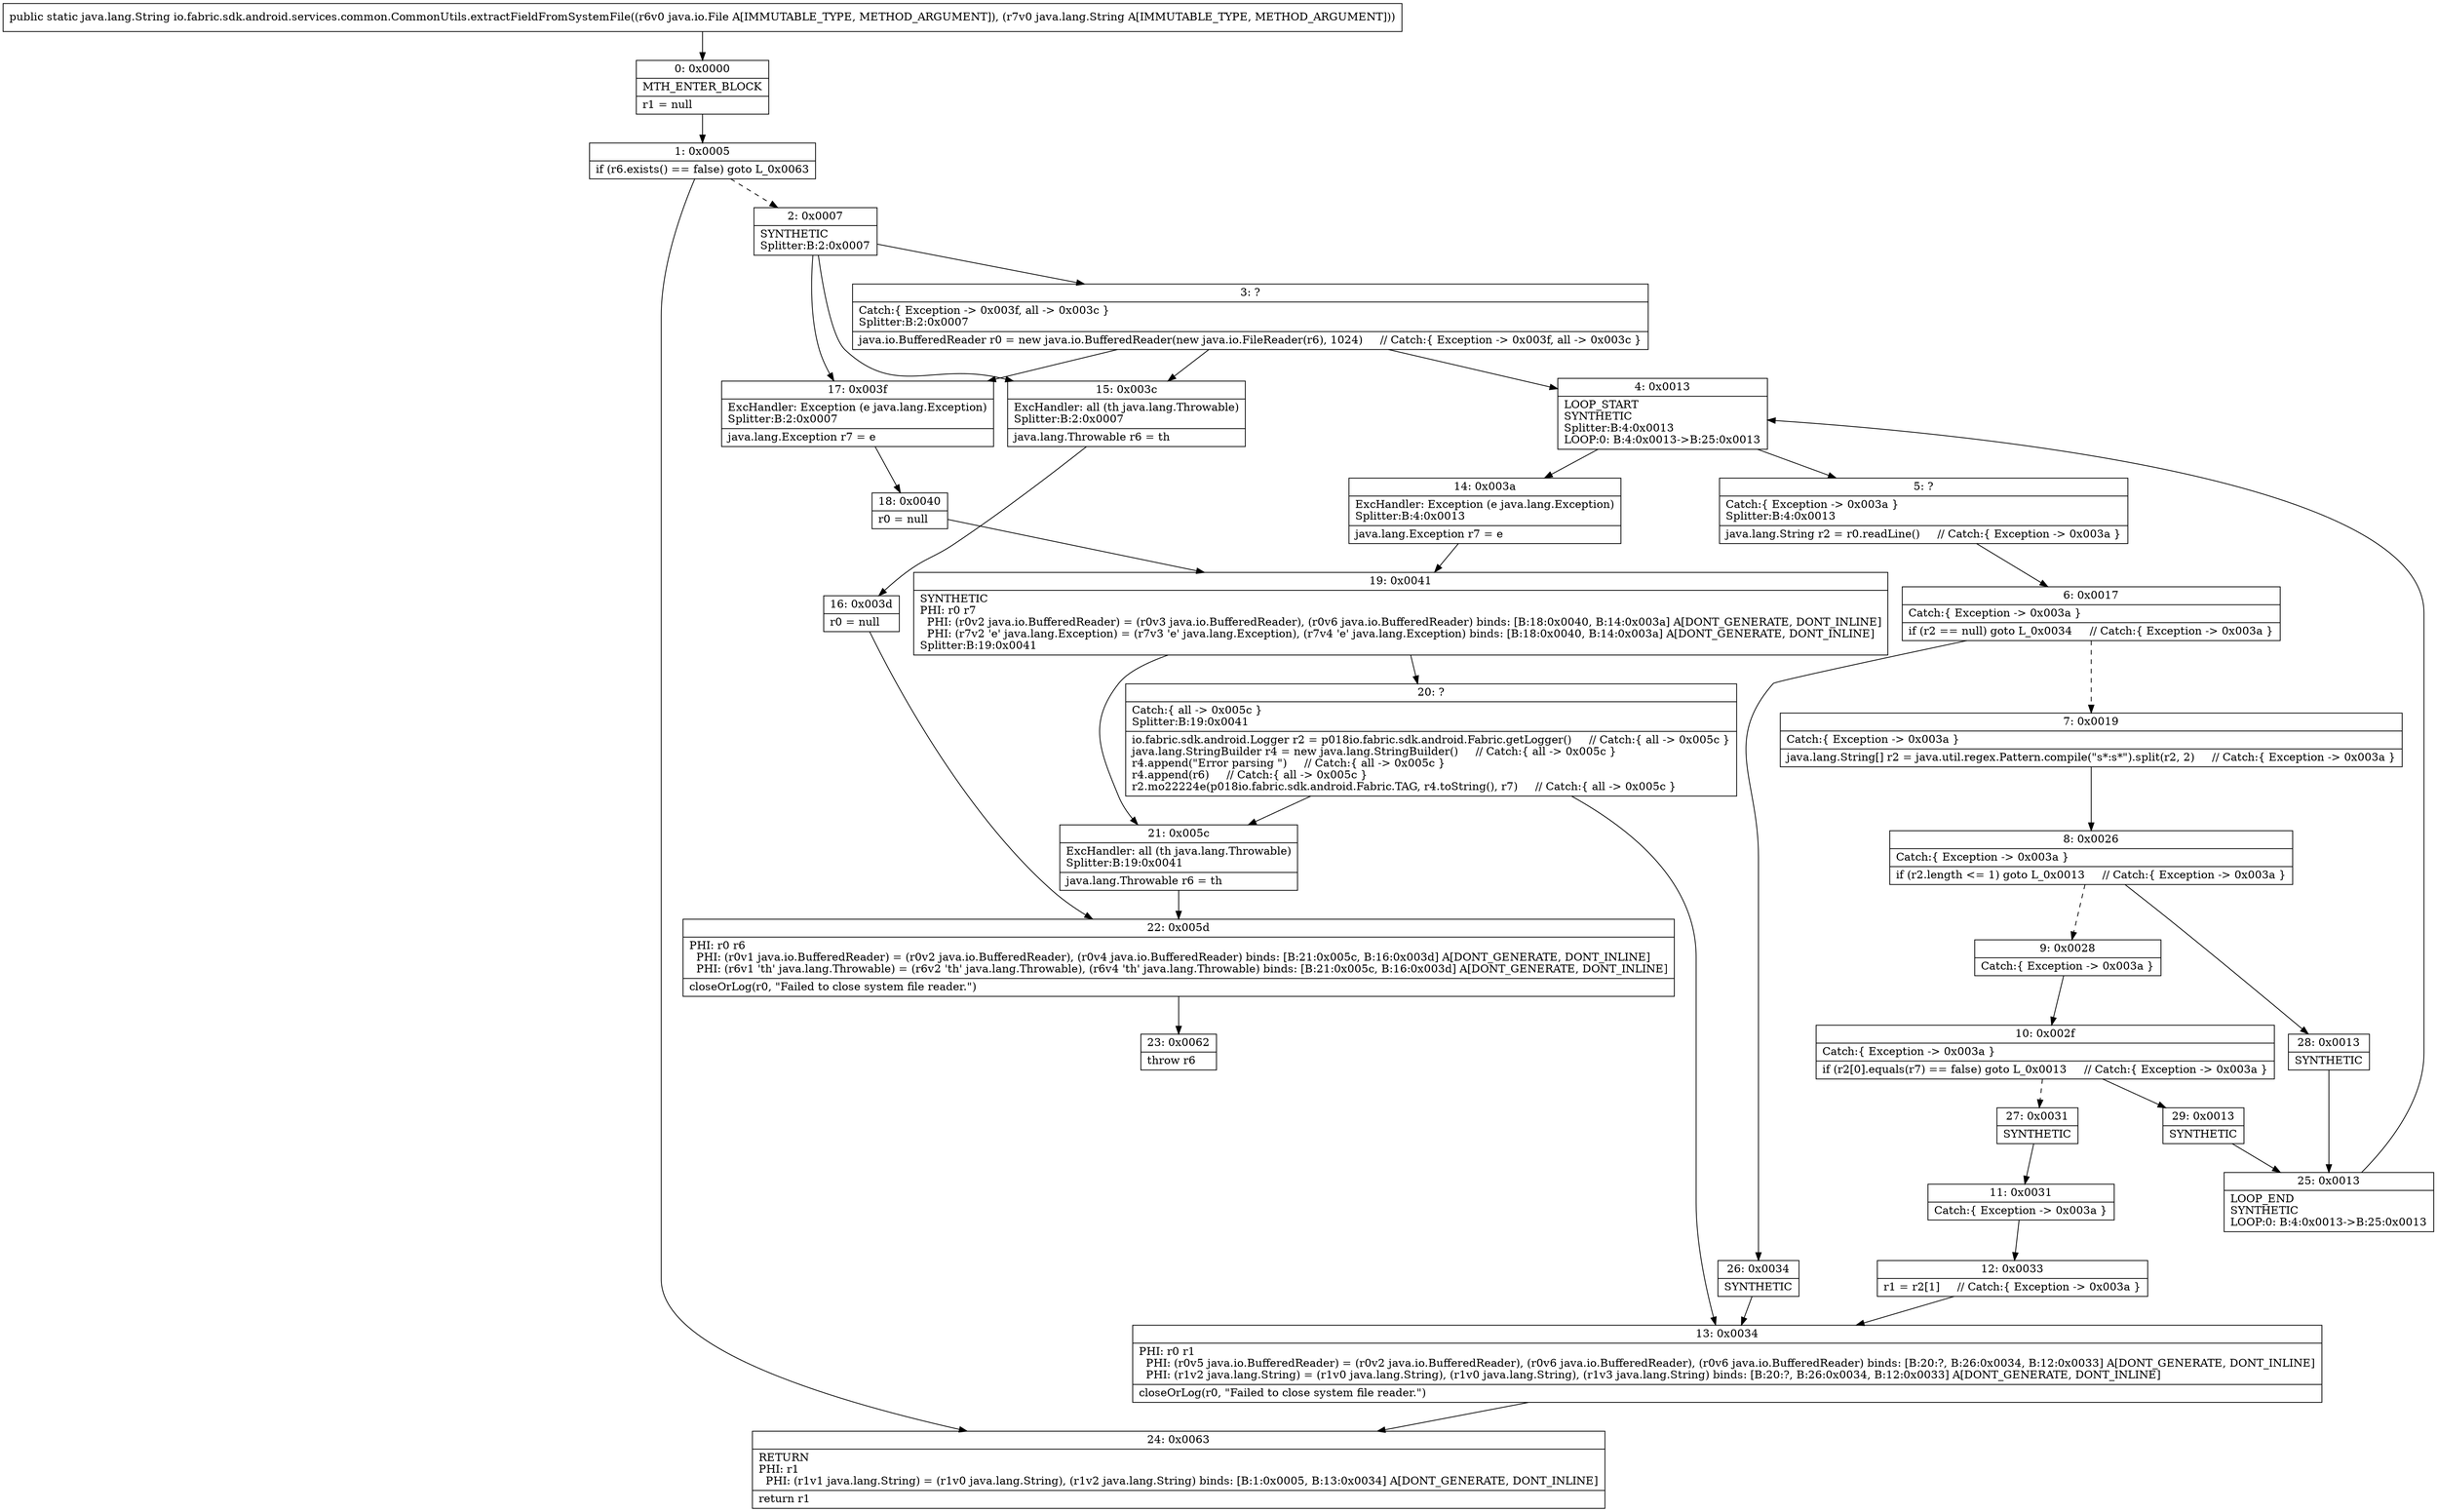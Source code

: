 digraph "CFG forio.fabric.sdk.android.services.common.CommonUtils.extractFieldFromSystemFile(Ljava\/io\/File;Ljava\/lang\/String;)Ljava\/lang\/String;" {
Node_0 [shape=record,label="{0\:\ 0x0000|MTH_ENTER_BLOCK\l|r1 = null\l}"];
Node_1 [shape=record,label="{1\:\ 0x0005|if (r6.exists() == false) goto L_0x0063\l}"];
Node_2 [shape=record,label="{2\:\ 0x0007|SYNTHETIC\lSplitter:B:2:0x0007\l}"];
Node_3 [shape=record,label="{3\:\ ?|Catch:\{ Exception \-\> 0x003f, all \-\> 0x003c \}\lSplitter:B:2:0x0007\l|java.io.BufferedReader r0 = new java.io.BufferedReader(new java.io.FileReader(r6), 1024)     \/\/ Catch:\{ Exception \-\> 0x003f, all \-\> 0x003c \}\l}"];
Node_4 [shape=record,label="{4\:\ 0x0013|LOOP_START\lSYNTHETIC\lSplitter:B:4:0x0013\lLOOP:0: B:4:0x0013\-\>B:25:0x0013\l}"];
Node_5 [shape=record,label="{5\:\ ?|Catch:\{ Exception \-\> 0x003a \}\lSplitter:B:4:0x0013\l|java.lang.String r2 = r0.readLine()     \/\/ Catch:\{ Exception \-\> 0x003a \}\l}"];
Node_6 [shape=record,label="{6\:\ 0x0017|Catch:\{ Exception \-\> 0x003a \}\l|if (r2 == null) goto L_0x0034     \/\/ Catch:\{ Exception \-\> 0x003a \}\l}"];
Node_7 [shape=record,label="{7\:\ 0x0019|Catch:\{ Exception \-\> 0x003a \}\l|java.lang.String[] r2 = java.util.regex.Pattern.compile(\"s*:s*\").split(r2, 2)     \/\/ Catch:\{ Exception \-\> 0x003a \}\l}"];
Node_8 [shape=record,label="{8\:\ 0x0026|Catch:\{ Exception \-\> 0x003a \}\l|if (r2.length \<= 1) goto L_0x0013     \/\/ Catch:\{ Exception \-\> 0x003a \}\l}"];
Node_9 [shape=record,label="{9\:\ 0x0028|Catch:\{ Exception \-\> 0x003a \}\l}"];
Node_10 [shape=record,label="{10\:\ 0x002f|Catch:\{ Exception \-\> 0x003a \}\l|if (r2[0].equals(r7) == false) goto L_0x0013     \/\/ Catch:\{ Exception \-\> 0x003a \}\l}"];
Node_11 [shape=record,label="{11\:\ 0x0031|Catch:\{ Exception \-\> 0x003a \}\l}"];
Node_12 [shape=record,label="{12\:\ 0x0033|r1 = r2[1]     \/\/ Catch:\{ Exception \-\> 0x003a \}\l}"];
Node_13 [shape=record,label="{13\:\ 0x0034|PHI: r0 r1 \l  PHI: (r0v5 java.io.BufferedReader) = (r0v2 java.io.BufferedReader), (r0v6 java.io.BufferedReader), (r0v6 java.io.BufferedReader) binds: [B:20:?, B:26:0x0034, B:12:0x0033] A[DONT_GENERATE, DONT_INLINE]\l  PHI: (r1v2 java.lang.String) = (r1v0 java.lang.String), (r1v0 java.lang.String), (r1v3 java.lang.String) binds: [B:20:?, B:26:0x0034, B:12:0x0033] A[DONT_GENERATE, DONT_INLINE]\l|closeOrLog(r0, \"Failed to close system file reader.\")\l}"];
Node_14 [shape=record,label="{14\:\ 0x003a|ExcHandler: Exception (e java.lang.Exception)\lSplitter:B:4:0x0013\l|java.lang.Exception r7 = e\l}"];
Node_15 [shape=record,label="{15\:\ 0x003c|ExcHandler: all (th java.lang.Throwable)\lSplitter:B:2:0x0007\l|java.lang.Throwable r6 = th\l}"];
Node_16 [shape=record,label="{16\:\ 0x003d|r0 = null\l}"];
Node_17 [shape=record,label="{17\:\ 0x003f|ExcHandler: Exception (e java.lang.Exception)\lSplitter:B:2:0x0007\l|java.lang.Exception r7 = e\l}"];
Node_18 [shape=record,label="{18\:\ 0x0040|r0 = null\l}"];
Node_19 [shape=record,label="{19\:\ 0x0041|SYNTHETIC\lPHI: r0 r7 \l  PHI: (r0v2 java.io.BufferedReader) = (r0v3 java.io.BufferedReader), (r0v6 java.io.BufferedReader) binds: [B:18:0x0040, B:14:0x003a] A[DONT_GENERATE, DONT_INLINE]\l  PHI: (r7v2 'e' java.lang.Exception) = (r7v3 'e' java.lang.Exception), (r7v4 'e' java.lang.Exception) binds: [B:18:0x0040, B:14:0x003a] A[DONT_GENERATE, DONT_INLINE]\lSplitter:B:19:0x0041\l}"];
Node_20 [shape=record,label="{20\:\ ?|Catch:\{ all \-\> 0x005c \}\lSplitter:B:19:0x0041\l|io.fabric.sdk.android.Logger r2 = p018io.fabric.sdk.android.Fabric.getLogger()     \/\/ Catch:\{ all \-\> 0x005c \}\ljava.lang.StringBuilder r4 = new java.lang.StringBuilder()     \/\/ Catch:\{ all \-\> 0x005c \}\lr4.append(\"Error parsing \")     \/\/ Catch:\{ all \-\> 0x005c \}\lr4.append(r6)     \/\/ Catch:\{ all \-\> 0x005c \}\lr2.mo22224e(p018io.fabric.sdk.android.Fabric.TAG, r4.toString(), r7)     \/\/ Catch:\{ all \-\> 0x005c \}\l}"];
Node_21 [shape=record,label="{21\:\ 0x005c|ExcHandler: all (th java.lang.Throwable)\lSplitter:B:19:0x0041\l|java.lang.Throwable r6 = th\l}"];
Node_22 [shape=record,label="{22\:\ 0x005d|PHI: r0 r6 \l  PHI: (r0v1 java.io.BufferedReader) = (r0v2 java.io.BufferedReader), (r0v4 java.io.BufferedReader) binds: [B:21:0x005c, B:16:0x003d] A[DONT_GENERATE, DONT_INLINE]\l  PHI: (r6v1 'th' java.lang.Throwable) = (r6v2 'th' java.lang.Throwable), (r6v4 'th' java.lang.Throwable) binds: [B:21:0x005c, B:16:0x003d] A[DONT_GENERATE, DONT_INLINE]\l|closeOrLog(r0, \"Failed to close system file reader.\")\l}"];
Node_23 [shape=record,label="{23\:\ 0x0062|throw r6\l}"];
Node_24 [shape=record,label="{24\:\ 0x0063|RETURN\lPHI: r1 \l  PHI: (r1v1 java.lang.String) = (r1v0 java.lang.String), (r1v2 java.lang.String) binds: [B:1:0x0005, B:13:0x0034] A[DONT_GENERATE, DONT_INLINE]\l|return r1\l}"];
Node_25 [shape=record,label="{25\:\ 0x0013|LOOP_END\lSYNTHETIC\lLOOP:0: B:4:0x0013\-\>B:25:0x0013\l}"];
Node_26 [shape=record,label="{26\:\ 0x0034|SYNTHETIC\l}"];
Node_27 [shape=record,label="{27\:\ 0x0031|SYNTHETIC\l}"];
Node_28 [shape=record,label="{28\:\ 0x0013|SYNTHETIC\l}"];
Node_29 [shape=record,label="{29\:\ 0x0013|SYNTHETIC\l}"];
MethodNode[shape=record,label="{public static java.lang.String io.fabric.sdk.android.services.common.CommonUtils.extractFieldFromSystemFile((r6v0 java.io.File A[IMMUTABLE_TYPE, METHOD_ARGUMENT]), (r7v0 java.lang.String A[IMMUTABLE_TYPE, METHOD_ARGUMENT])) }"];
MethodNode -> Node_0;
Node_0 -> Node_1;
Node_1 -> Node_2[style=dashed];
Node_1 -> Node_24;
Node_2 -> Node_3;
Node_2 -> Node_17;
Node_2 -> Node_15;
Node_3 -> Node_4;
Node_3 -> Node_17;
Node_3 -> Node_15;
Node_4 -> Node_5;
Node_4 -> Node_14;
Node_5 -> Node_6;
Node_6 -> Node_7[style=dashed];
Node_6 -> Node_26;
Node_7 -> Node_8;
Node_8 -> Node_9[style=dashed];
Node_8 -> Node_28;
Node_9 -> Node_10;
Node_10 -> Node_27[style=dashed];
Node_10 -> Node_29;
Node_11 -> Node_12;
Node_12 -> Node_13;
Node_13 -> Node_24;
Node_14 -> Node_19;
Node_15 -> Node_16;
Node_16 -> Node_22;
Node_17 -> Node_18;
Node_18 -> Node_19;
Node_19 -> Node_20;
Node_19 -> Node_21;
Node_20 -> Node_21;
Node_20 -> Node_13;
Node_21 -> Node_22;
Node_22 -> Node_23;
Node_25 -> Node_4;
Node_26 -> Node_13;
Node_27 -> Node_11;
Node_28 -> Node_25;
Node_29 -> Node_25;
}

